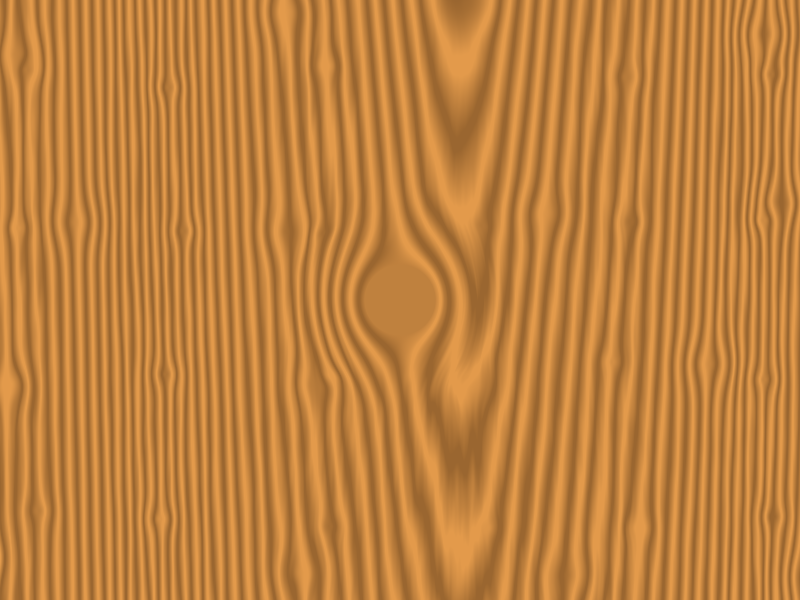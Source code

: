 // Persistence Of Vision raytracer version 3.5 sample file.
// Blackhole example, used with woodgrain pattern
//
// -w320 -h240
// -w800 -h600 +a0.3

global_settings { assumed_gamma 2.2 }

#include "colors.inc"
#include "textures.inc"

camera
{
  location <0,0,-15>
  direction 3*z
}

light_source { <300, 500, -500> color Gray65}
light_source { <-50,  10, -500> color Gray65}

#declare Thing = box {<-7, -3, 0>, <7, 3, 1>}

#declare Tree = pigment
{
  DMFWood4
  scale 2
  translate <1/2,0,1>
  rotate x*85
  translate 10*y
}

object
{
  Thing
  pigment
  {
    Tree
    warp
    {
      black_hole <0, 0, 0>, 0.5
      falloff 3
      strength 0.75
      inverse
      repeat <2, 1.5, 0>
      turbulence <1.0, 0.5, 0>
    }
    warp
    {
      black_hole <0.15, 0.125, 0>, 0.5
      falloff 7
      strength 1.0
      repeat <1.25, 1.25, 0>
      turbulence <0.25, 0.25, 0>
      inverse
    }
    warp
    {
      black_hole <0, 0, 0>, 1.0
      falloff 2
      strength 2
      inverse
   }
  }
}
